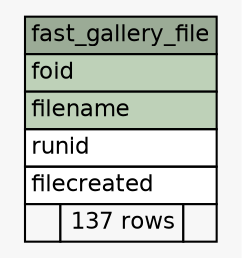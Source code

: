 // dot 2.30.1 on Mac OS X 10.8.3
// SchemaSpy rev 590
digraph "fast_gallery_file" {
  graph [
    rankdir="RL"
    bgcolor="#f7f7f7"
    nodesep="0.18"
    ranksep="0.46"
    fontname="Helvetica"
    fontsize="11"
  ];
  node [
    fontname="Helvetica"
    fontsize="11"
    shape="plaintext"
  ];
  edge [
    arrowsize="0.8"
  ];
  "fast_gallery_file" [
    label=<
    <TABLE BORDER="0" CELLBORDER="1" CELLSPACING="0" BGCOLOR="#ffffff">
      <TR><TD COLSPAN="3" BGCOLOR="#9bab96" ALIGN="CENTER">fast_gallery_file</TD></TR>
      <TR><TD PORT="foid" COLSPAN="3" BGCOLOR="#bed1b8" ALIGN="LEFT">foid</TD></TR>
      <TR><TD PORT="filename" COLSPAN="3" BGCOLOR="#bed1b8" ALIGN="LEFT">filename</TD></TR>
      <TR><TD PORT="runid" COLSPAN="3" ALIGN="LEFT">runid</TD></TR>
      <TR><TD PORT="filecreated" COLSPAN="3" ALIGN="LEFT">filecreated</TD></TR>
      <TR><TD ALIGN="LEFT" BGCOLOR="#f7f7f7">  </TD><TD ALIGN="RIGHT" BGCOLOR="#f7f7f7">137 rows</TD><TD ALIGN="RIGHT" BGCOLOR="#f7f7f7">  </TD></TR>
    </TABLE>>
    URL="tables/fast_gallery_file.html"
    tooltip="fast_gallery_file"
  ];
}
